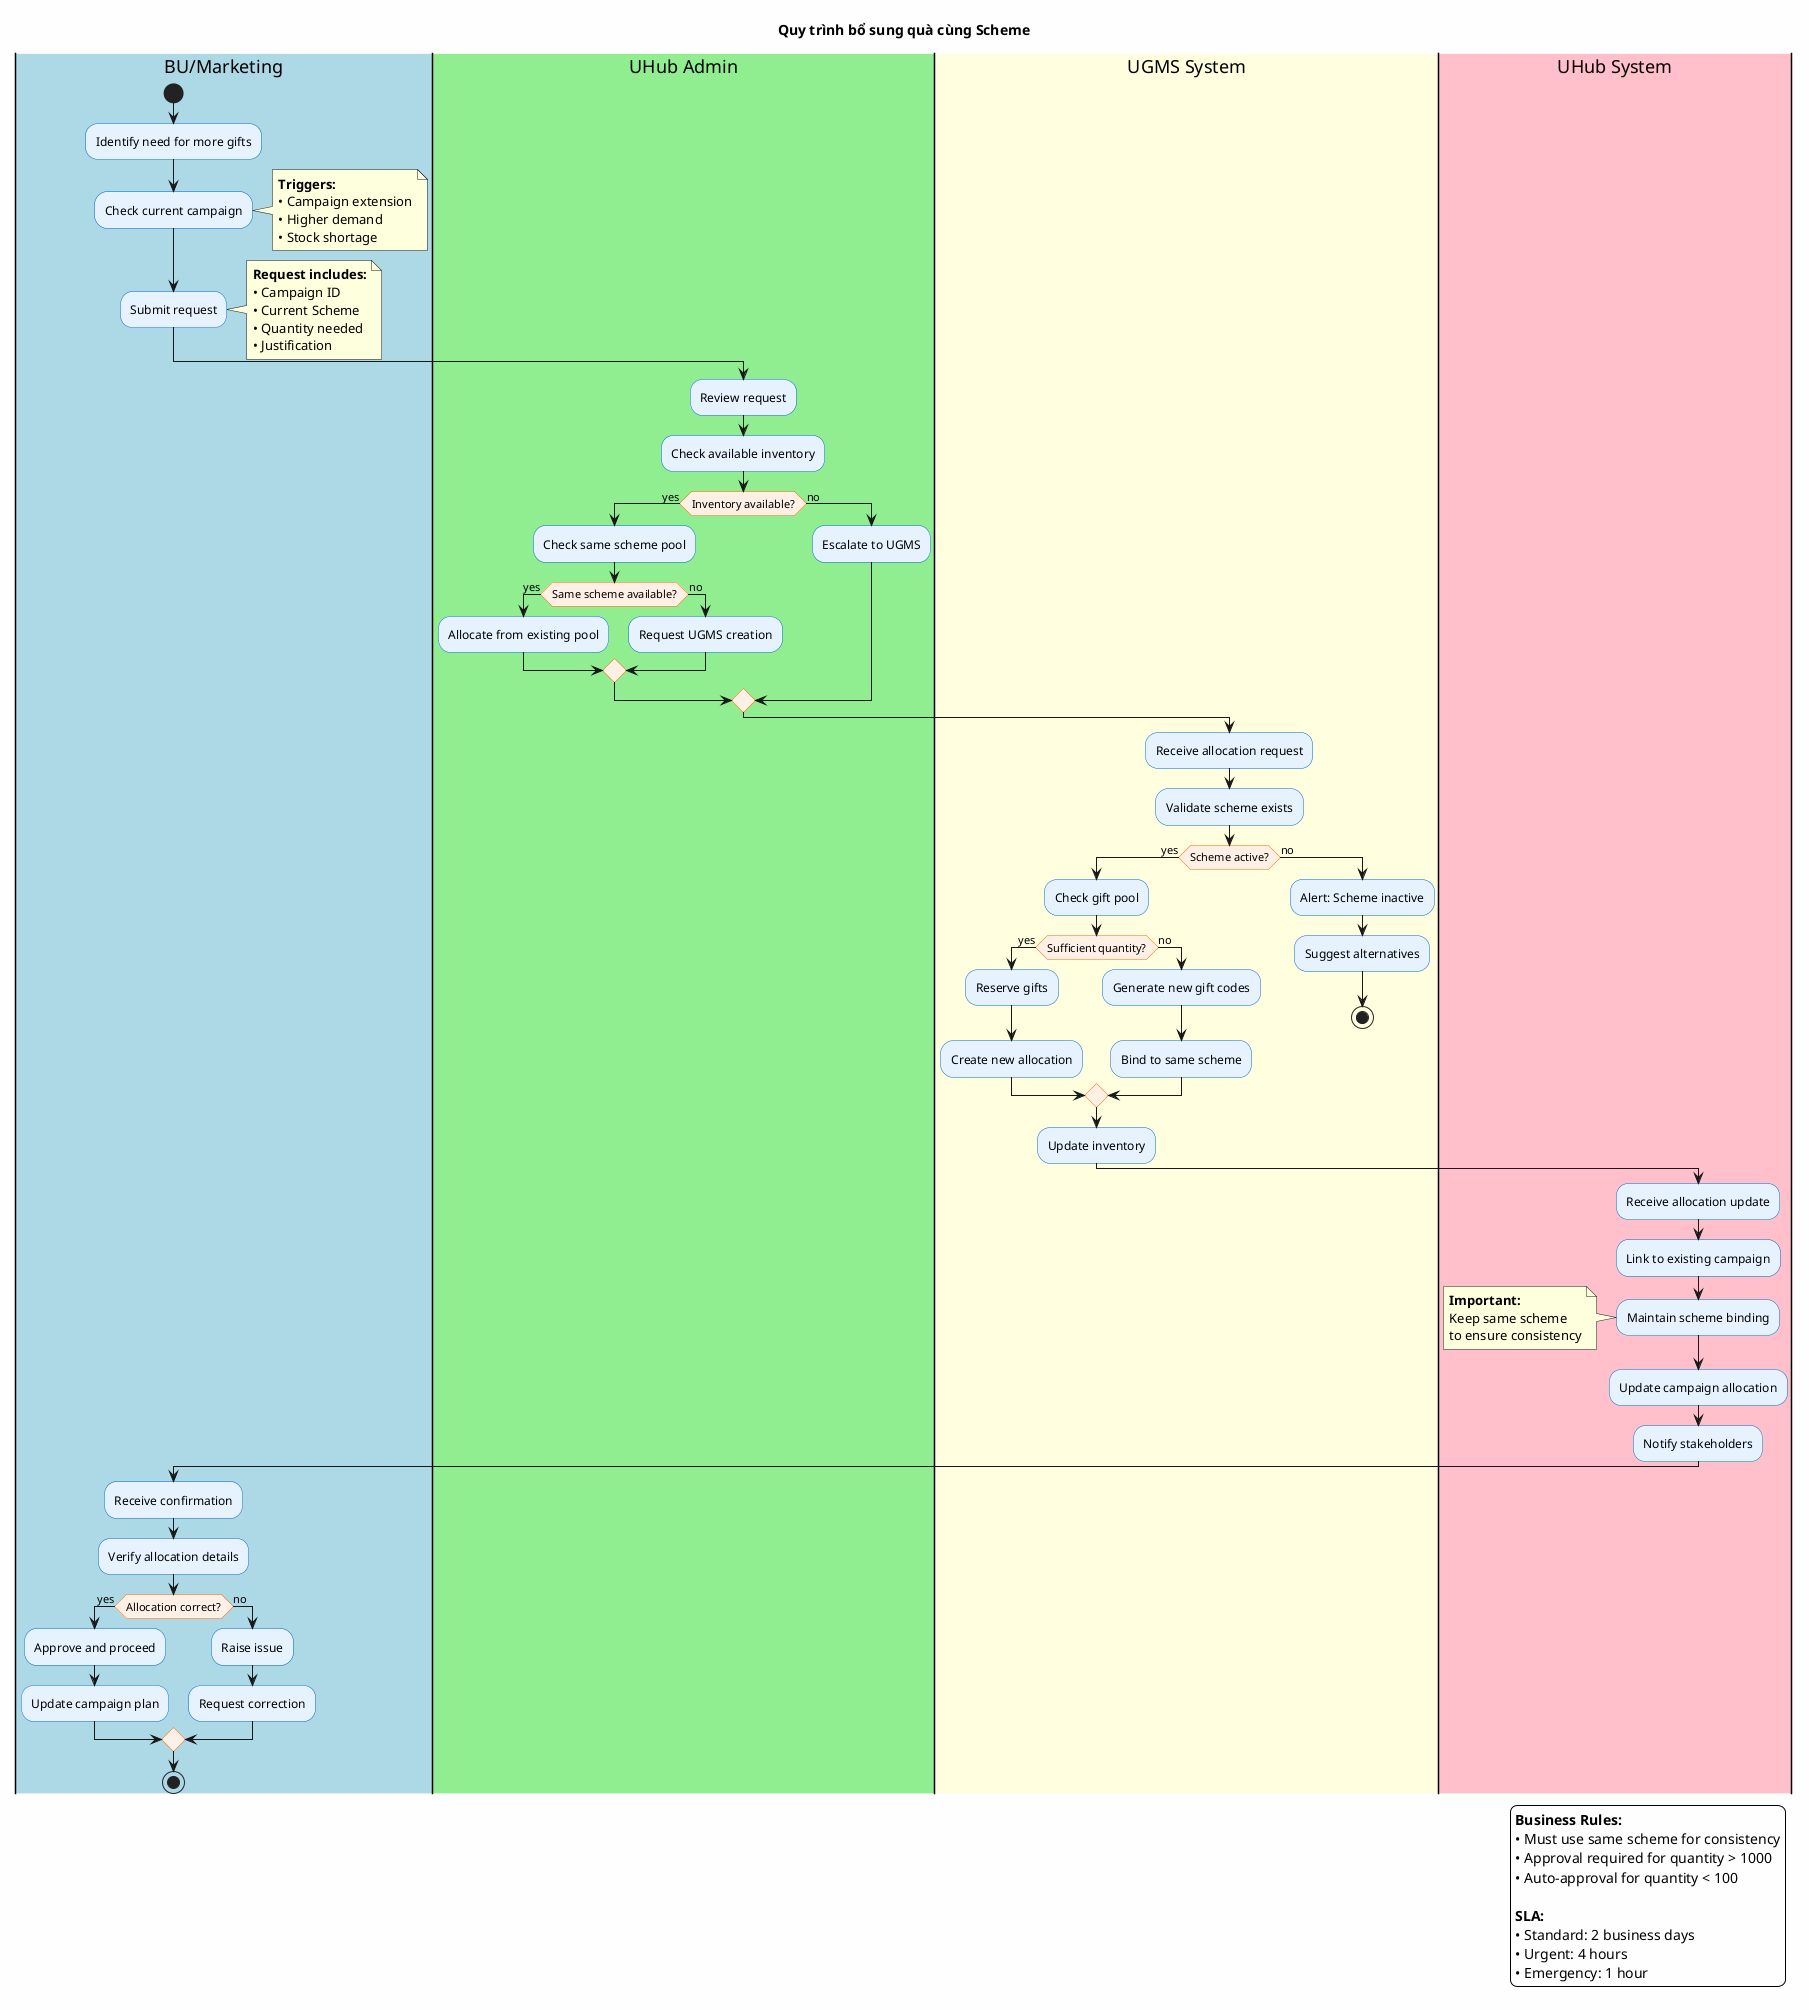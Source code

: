 @startuml Bo_sung_qua_cung_scheme
title Quy trình bổ sung quà cùng Scheme
skinparam backgroundColor #FEFEFE
skinparam activity {
  BackgroundColor #E6F3FF
  BorderColor #0066CC
  DiamondBackgroundColor #FFF0E6
  DiamondBorderColor #FF6600
}

|#LightBlue|BU/Marketing|
|#LightGreen|UHub Admin|
|#LightYellow|UGMS System|
|#Pink|UHub System|

|BU/Marketing|
start
:Identify need for more gifts;
:Check current campaign;
note right
  **Triggers:**
  • Campaign extension
  • Higher demand
  • Stock shortage
end note

:Submit request;
note right
  **Request includes:**
  • Campaign ID
  • Current Scheme
  • Quantity needed
  • Justification
end note

|UHub Admin|
:Review request;
:Check available inventory;
if (Inventory available?) then (yes)
  :Check same scheme pool;
  if (Same scheme available?) then (yes)
    :Allocate from existing pool;
  else (no)
    :Request UGMS creation;
  endif
else (no)
  :Escalate to UGMS;
endif

|UGMS System|
:Receive allocation request;
:Validate scheme exists;
if (Scheme active?) then (yes)
  :Check gift pool;
  if (Sufficient quantity?) then (yes)
    :Reserve gifts;
    :Create new allocation;
  else (no)
    :Generate new gift codes;
    :Bind to same scheme;
  endif
  :Update inventory;
else (no)
  :Alert: Scheme inactive;
  :Suggest alternatives;
  stop
endif

|UHub System|
:Receive allocation update;
:Link to existing campaign;
:Maintain scheme binding;
note left
  **Important:**
  Keep same scheme
  to ensure consistency
end note

:Update campaign allocation;
:Notify stakeholders;

|BU/Marketing|
:Receive confirmation;
:Verify allocation details;
if (Allocation correct?) then (yes)
  :Approve and proceed;
  :Update campaign plan;
else (no)
  :Raise issue;
  :Request correction;
endif

stop

legend right
  **Business Rules:**
  • Must use same scheme for consistency
  • Approval required for quantity > 1000
  • Auto-approval for quantity < 100
  
  **SLA:**
  • Standard: 2 business days
  • Urgent: 4 hours
  • Emergency: 1 hour
endlegend

@enduml
